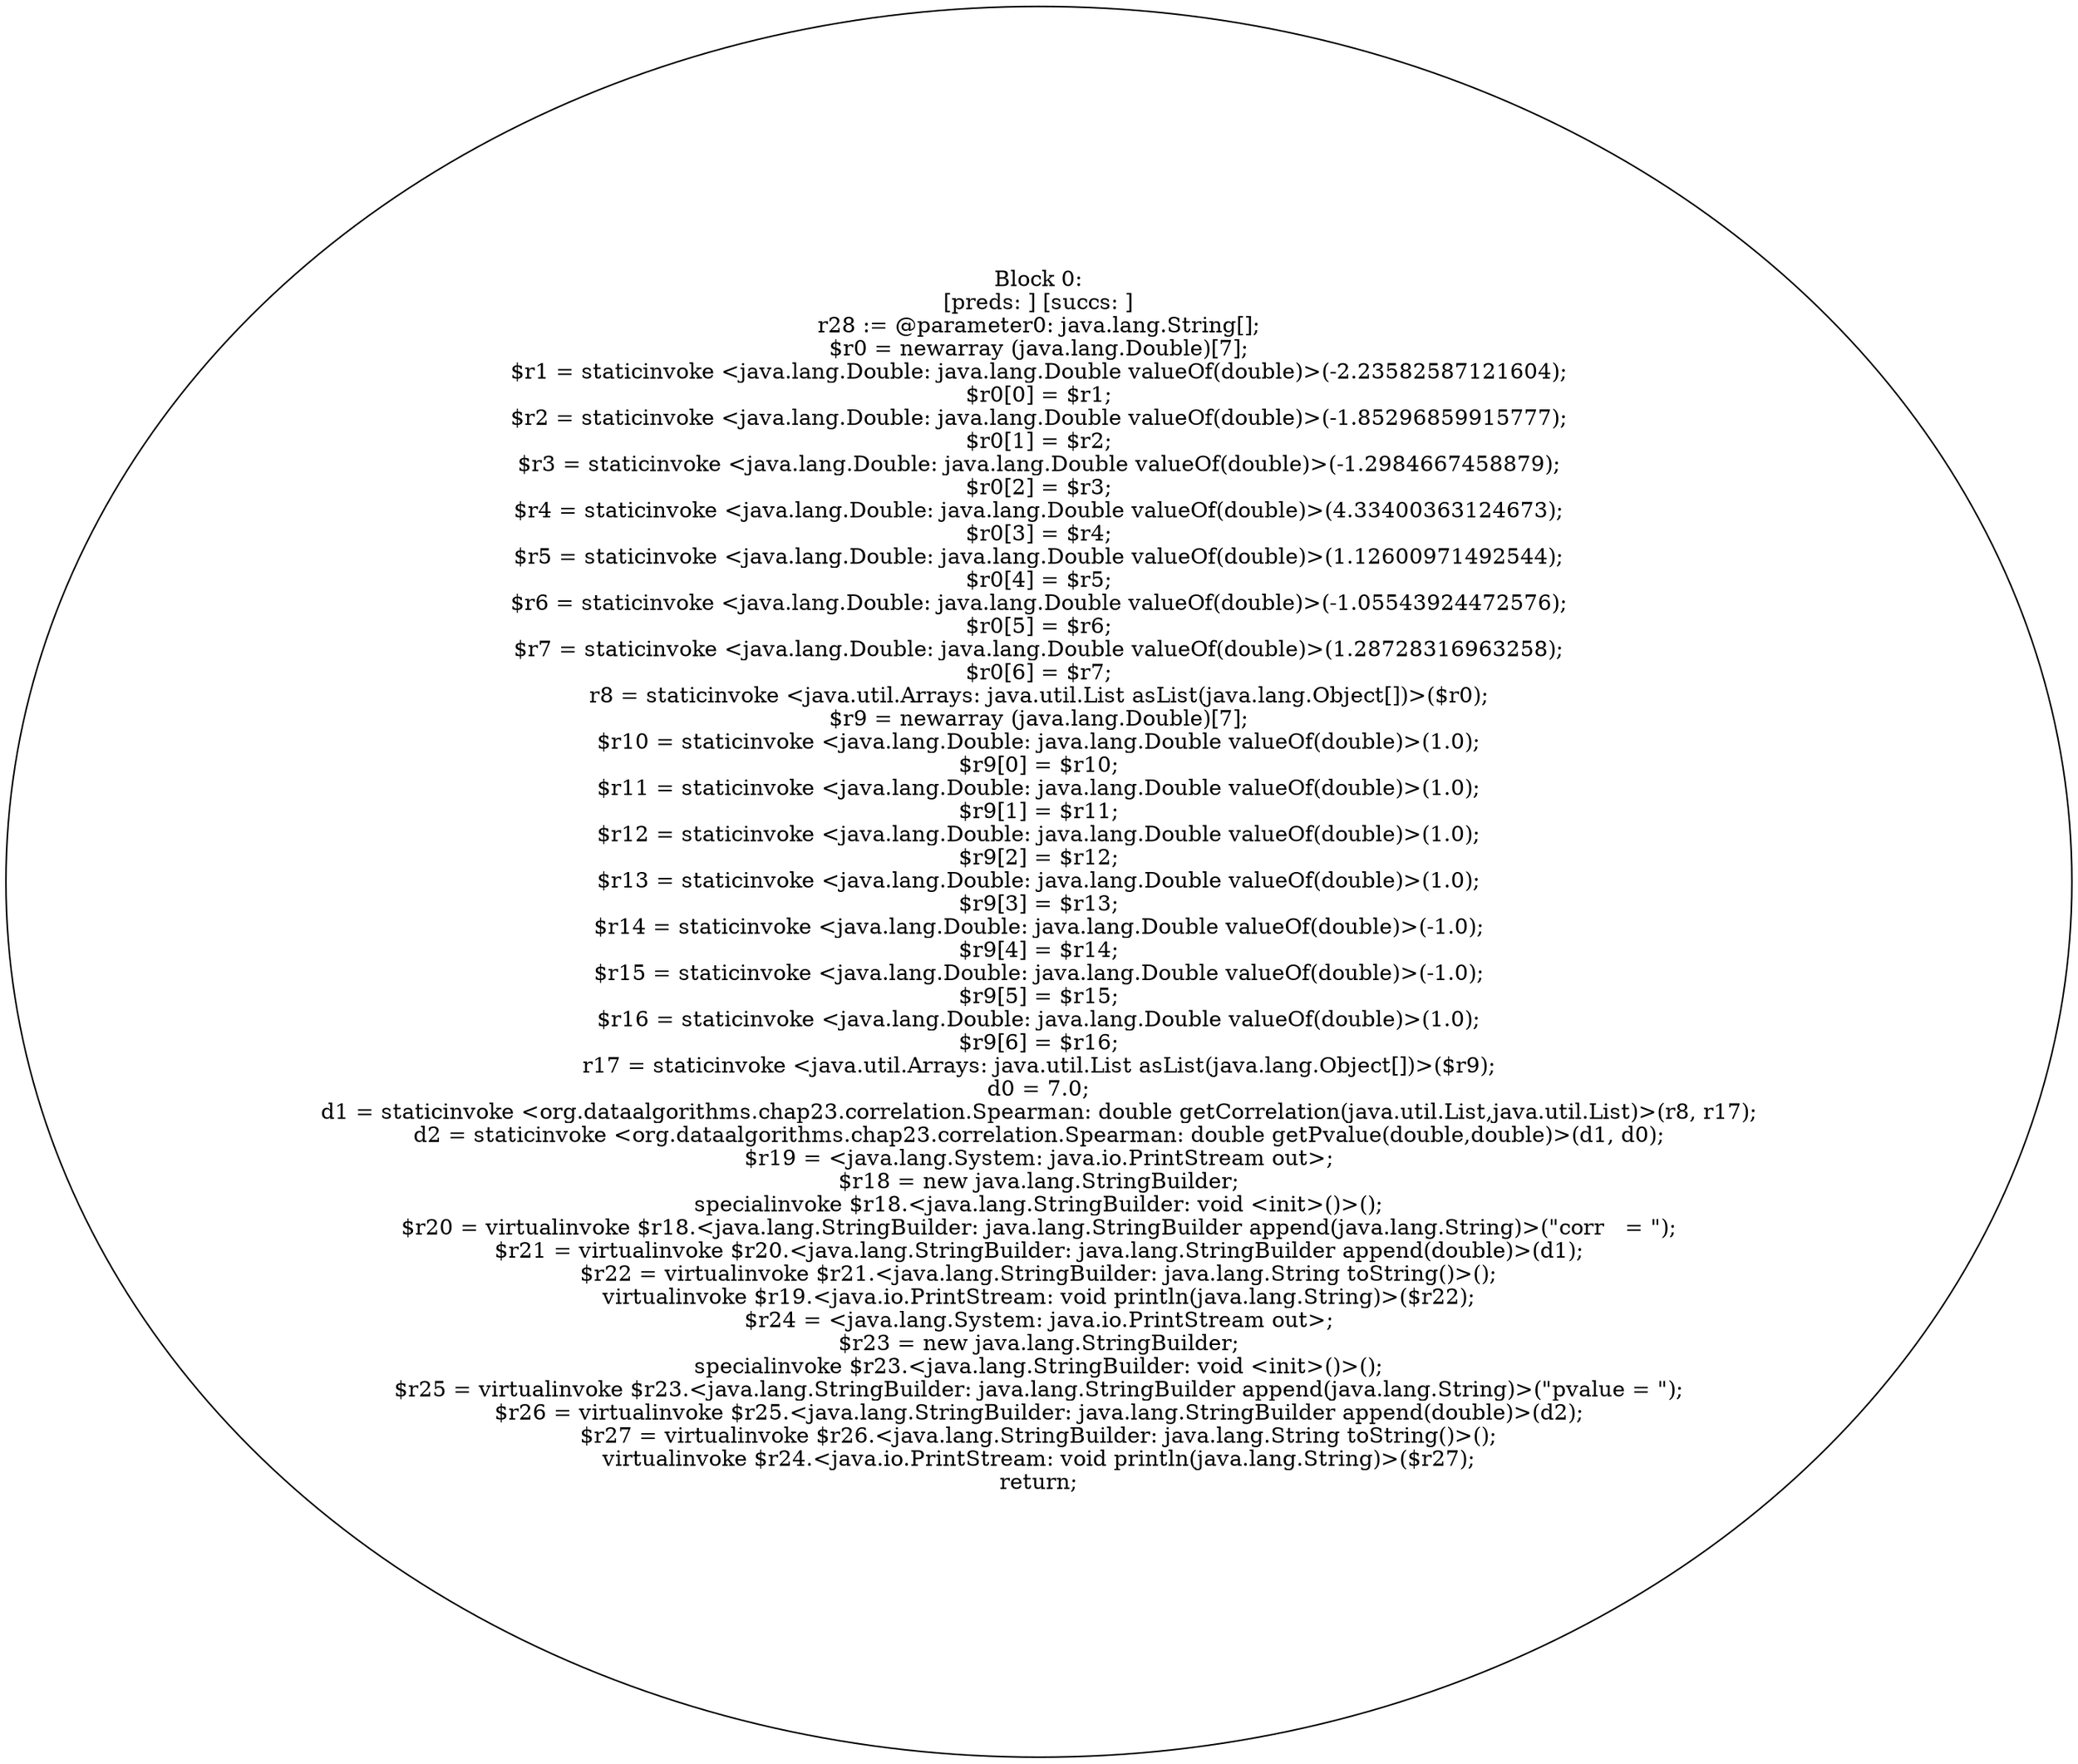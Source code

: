 digraph "unitGraph" {
    "Block 0:
[preds: ] [succs: ]
r28 := @parameter0: java.lang.String[];
$r0 = newarray (java.lang.Double)[7];
$r1 = staticinvoke <java.lang.Double: java.lang.Double valueOf(double)>(-2.23582587121604);
$r0[0] = $r1;
$r2 = staticinvoke <java.lang.Double: java.lang.Double valueOf(double)>(-1.85296859915777);
$r0[1] = $r2;
$r3 = staticinvoke <java.lang.Double: java.lang.Double valueOf(double)>(-1.2984667458879);
$r0[2] = $r3;
$r4 = staticinvoke <java.lang.Double: java.lang.Double valueOf(double)>(4.33400363124673);
$r0[3] = $r4;
$r5 = staticinvoke <java.lang.Double: java.lang.Double valueOf(double)>(1.12600971492544);
$r0[4] = $r5;
$r6 = staticinvoke <java.lang.Double: java.lang.Double valueOf(double)>(-1.05543924472576);
$r0[5] = $r6;
$r7 = staticinvoke <java.lang.Double: java.lang.Double valueOf(double)>(1.28728316963258);
$r0[6] = $r7;
r8 = staticinvoke <java.util.Arrays: java.util.List asList(java.lang.Object[])>($r0);
$r9 = newarray (java.lang.Double)[7];
$r10 = staticinvoke <java.lang.Double: java.lang.Double valueOf(double)>(1.0);
$r9[0] = $r10;
$r11 = staticinvoke <java.lang.Double: java.lang.Double valueOf(double)>(1.0);
$r9[1] = $r11;
$r12 = staticinvoke <java.lang.Double: java.lang.Double valueOf(double)>(1.0);
$r9[2] = $r12;
$r13 = staticinvoke <java.lang.Double: java.lang.Double valueOf(double)>(1.0);
$r9[3] = $r13;
$r14 = staticinvoke <java.lang.Double: java.lang.Double valueOf(double)>(-1.0);
$r9[4] = $r14;
$r15 = staticinvoke <java.lang.Double: java.lang.Double valueOf(double)>(-1.0);
$r9[5] = $r15;
$r16 = staticinvoke <java.lang.Double: java.lang.Double valueOf(double)>(1.0);
$r9[6] = $r16;
r17 = staticinvoke <java.util.Arrays: java.util.List asList(java.lang.Object[])>($r9);
d0 = 7.0;
d1 = staticinvoke <org.dataalgorithms.chap23.correlation.Spearman: double getCorrelation(java.util.List,java.util.List)>(r8, r17);
d2 = staticinvoke <org.dataalgorithms.chap23.correlation.Spearman: double getPvalue(double,double)>(d1, d0);
$r19 = <java.lang.System: java.io.PrintStream out>;
$r18 = new java.lang.StringBuilder;
specialinvoke $r18.<java.lang.StringBuilder: void <init>()>();
$r20 = virtualinvoke $r18.<java.lang.StringBuilder: java.lang.StringBuilder append(java.lang.String)>(\"corr   = \");
$r21 = virtualinvoke $r20.<java.lang.StringBuilder: java.lang.StringBuilder append(double)>(d1);
$r22 = virtualinvoke $r21.<java.lang.StringBuilder: java.lang.String toString()>();
virtualinvoke $r19.<java.io.PrintStream: void println(java.lang.String)>($r22);
$r24 = <java.lang.System: java.io.PrintStream out>;
$r23 = new java.lang.StringBuilder;
specialinvoke $r23.<java.lang.StringBuilder: void <init>()>();
$r25 = virtualinvoke $r23.<java.lang.StringBuilder: java.lang.StringBuilder append(java.lang.String)>(\"pvalue = \");
$r26 = virtualinvoke $r25.<java.lang.StringBuilder: java.lang.StringBuilder append(double)>(d2);
$r27 = virtualinvoke $r26.<java.lang.StringBuilder: java.lang.String toString()>();
virtualinvoke $r24.<java.io.PrintStream: void println(java.lang.String)>($r27);
return;
"
}
